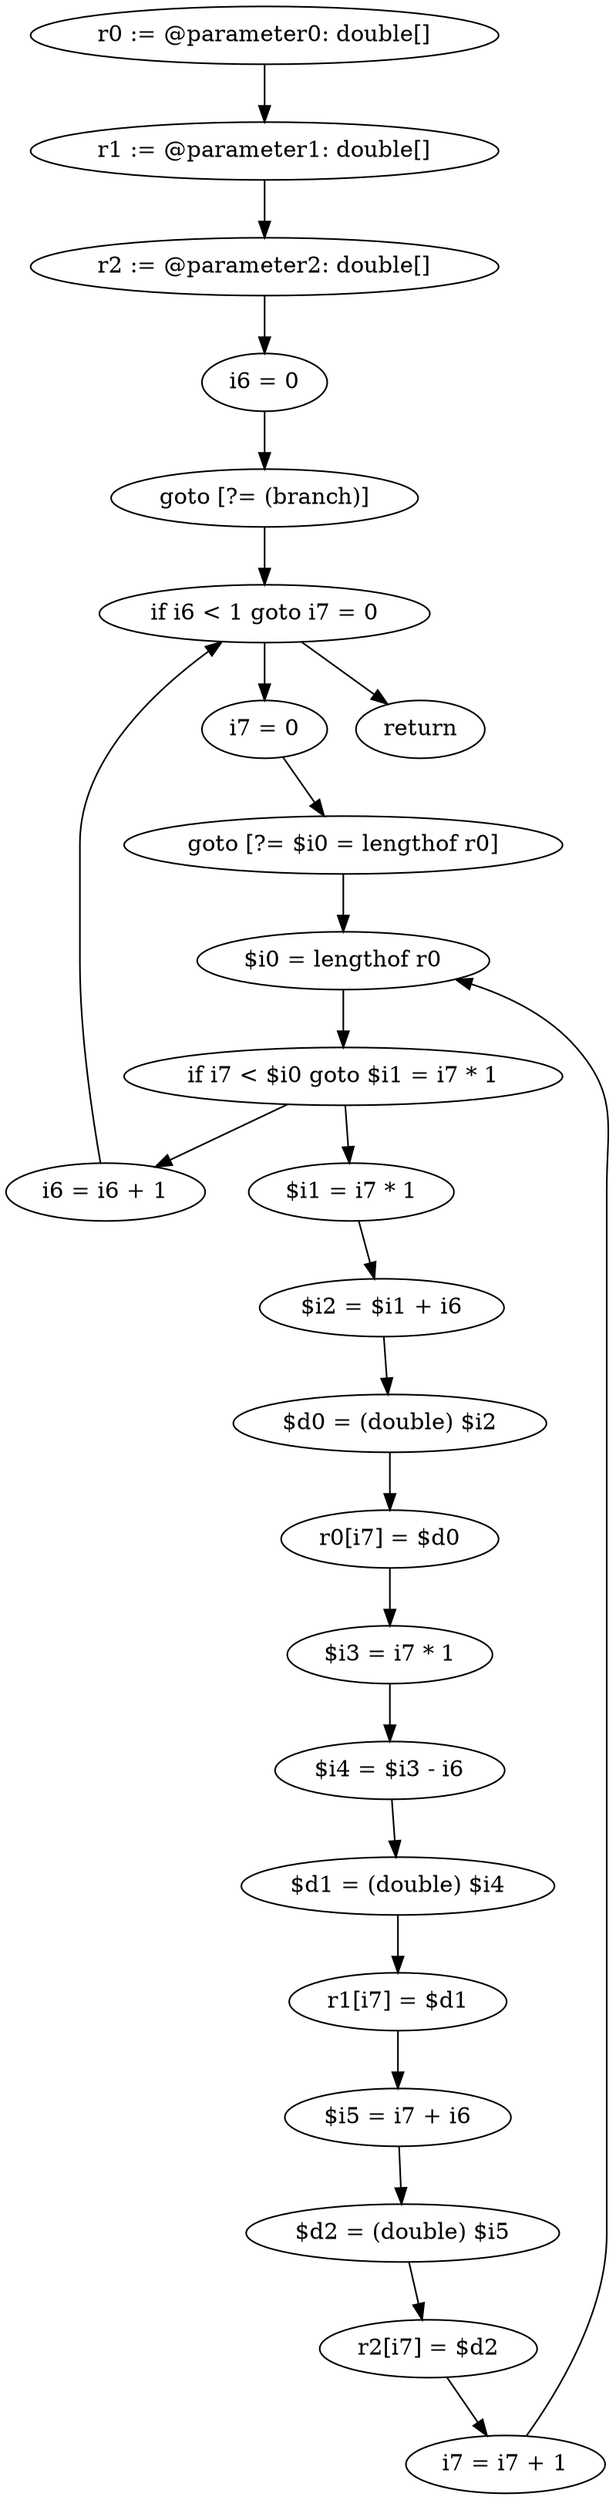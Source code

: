 digraph "unitGraph" {
    "r0 := @parameter0: double[]"
    "r1 := @parameter1: double[]"
    "r2 := @parameter2: double[]"
    "i6 = 0"
    "goto [?= (branch)]"
    "i7 = 0"
    "goto [?= $i0 = lengthof r0]"
    "$i1 = i7 * 1"
    "$i2 = $i1 + i6"
    "$d0 = (double) $i2"
    "r0[i7] = $d0"
    "$i3 = i7 * 1"
    "$i4 = $i3 - i6"
    "$d1 = (double) $i4"
    "r1[i7] = $d1"
    "$i5 = i7 + i6"
    "$d2 = (double) $i5"
    "r2[i7] = $d2"
    "i7 = i7 + 1"
    "$i0 = lengthof r0"
    "if i7 < $i0 goto $i1 = i7 * 1"
    "i6 = i6 + 1"
    "if i6 < 1 goto i7 = 0"
    "return"
    "r0 := @parameter0: double[]"->"r1 := @parameter1: double[]";
    "r1 := @parameter1: double[]"->"r2 := @parameter2: double[]";
    "r2 := @parameter2: double[]"->"i6 = 0";
    "i6 = 0"->"goto [?= (branch)]";
    "goto [?= (branch)]"->"if i6 < 1 goto i7 = 0";
    "i7 = 0"->"goto [?= $i0 = lengthof r0]";
    "goto [?= $i0 = lengthof r0]"->"$i0 = lengthof r0";
    "$i1 = i7 * 1"->"$i2 = $i1 + i6";
    "$i2 = $i1 + i6"->"$d0 = (double) $i2";
    "$d0 = (double) $i2"->"r0[i7] = $d0";
    "r0[i7] = $d0"->"$i3 = i7 * 1";
    "$i3 = i7 * 1"->"$i4 = $i3 - i6";
    "$i4 = $i3 - i6"->"$d1 = (double) $i4";
    "$d1 = (double) $i4"->"r1[i7] = $d1";
    "r1[i7] = $d1"->"$i5 = i7 + i6";
    "$i5 = i7 + i6"->"$d2 = (double) $i5";
    "$d2 = (double) $i5"->"r2[i7] = $d2";
    "r2[i7] = $d2"->"i7 = i7 + 1";
    "i7 = i7 + 1"->"$i0 = lengthof r0";
    "$i0 = lengthof r0"->"if i7 < $i0 goto $i1 = i7 * 1";
    "if i7 < $i0 goto $i1 = i7 * 1"->"i6 = i6 + 1";
    "if i7 < $i0 goto $i1 = i7 * 1"->"$i1 = i7 * 1";
    "i6 = i6 + 1"->"if i6 < 1 goto i7 = 0";
    "if i6 < 1 goto i7 = 0"->"return";
    "if i6 < 1 goto i7 = 0"->"i7 = 0";
}
